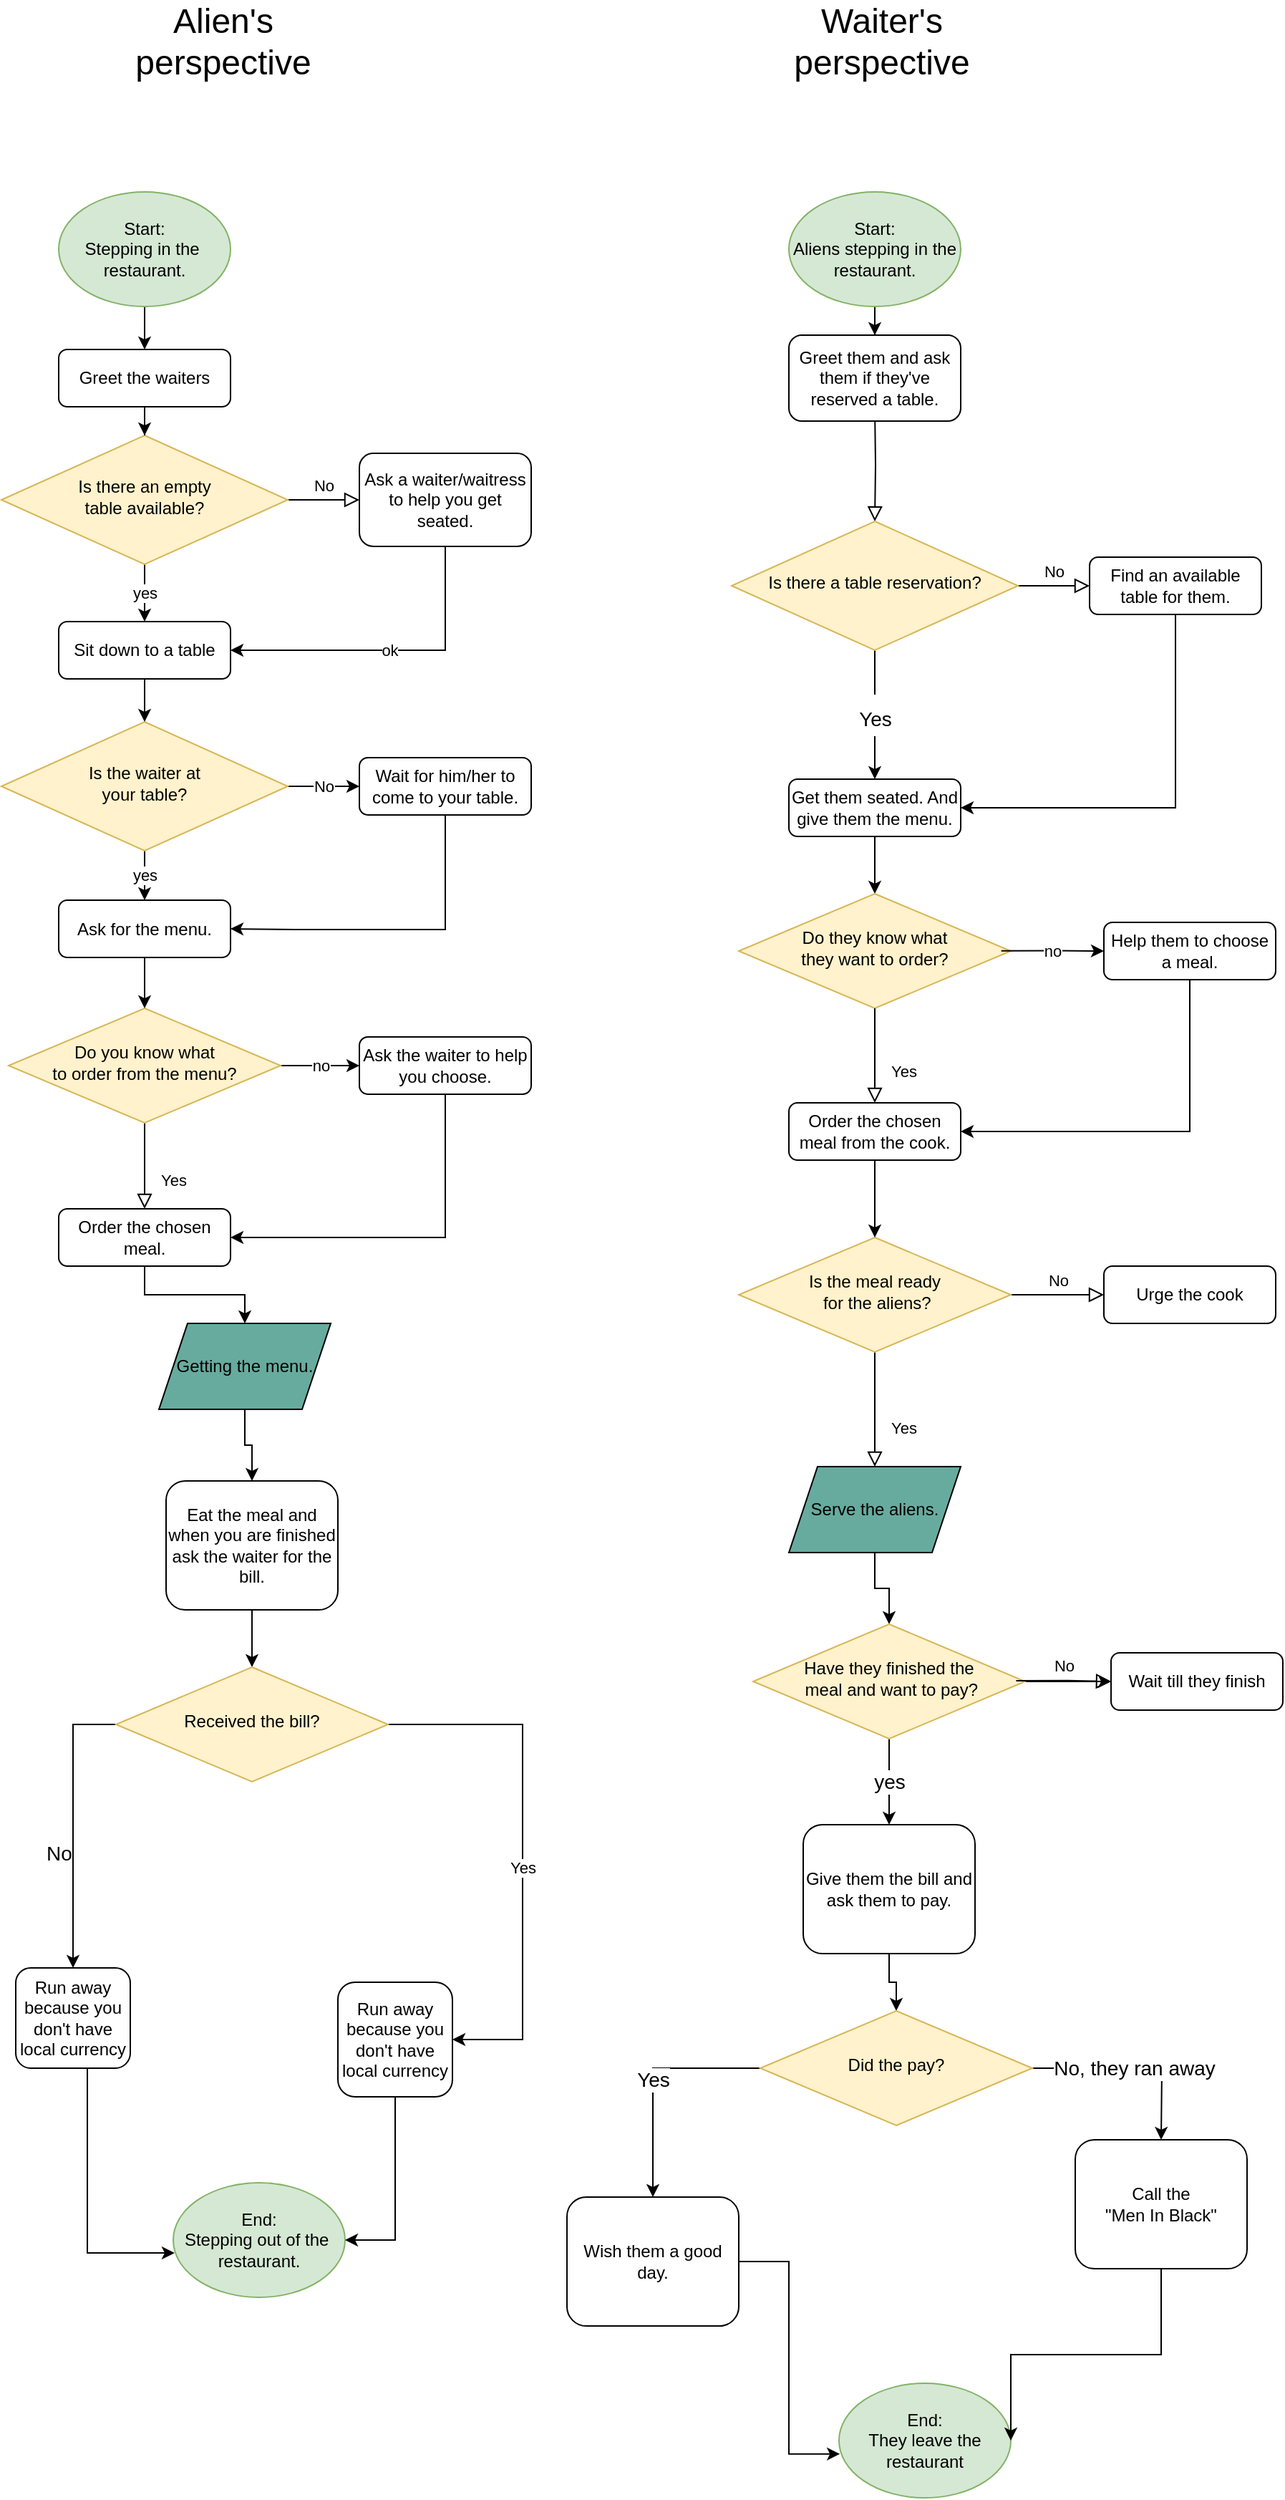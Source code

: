 <mxfile version="15.5.2" type="github">
  <diagram id="C5RBs43oDa-KdzZeNtuy" name="Page-1">
    <mxGraphModel dx="1038" dy="2885" grid="1" gridSize="10" guides="1" tooltips="1" connect="1" arrows="1" fold="1" page="1" pageScale="1" pageWidth="827" pageHeight="1169" math="0" shadow="0">
      <root>
        <mxCell id="WIyWlLk6GJQsqaUBKTNV-0" />
        <mxCell id="WIyWlLk6GJQsqaUBKTNV-1" parent="WIyWlLk6GJQsqaUBKTNV-0" />
        <mxCell id="WIyWlLk6GJQsqaUBKTNV-5" value="No" style="edgeStyle=orthogonalEdgeStyle;rounded=0;html=1;jettySize=auto;orthogonalLoop=1;fontSize=11;endArrow=block;endFill=0;endSize=8;strokeWidth=1;shadow=0;labelBackgroundColor=none;" parent="WIyWlLk6GJQsqaUBKTNV-1" source="WIyWlLk6GJQsqaUBKTNV-6" target="WIyWlLk6GJQsqaUBKTNV-7" edge="1">
          <mxGeometry y="10" relative="1" as="geometry">
            <mxPoint as="offset" />
          </mxGeometry>
        </mxCell>
        <mxCell id="dIexNZIgWlCwj1Lqrp9l-28" value="yes" style="edgeStyle=orthogonalEdgeStyle;rounded=0;orthogonalLoop=1;jettySize=auto;html=1;" edge="1" parent="WIyWlLk6GJQsqaUBKTNV-1" source="WIyWlLk6GJQsqaUBKTNV-6" target="dIexNZIgWlCwj1Lqrp9l-26">
          <mxGeometry relative="1" as="geometry" />
        </mxCell>
        <mxCell id="WIyWlLk6GJQsqaUBKTNV-6" value="Is there an empty&lt;br&gt;table available?" style="rhombus;whiteSpace=wrap;html=1;shadow=0;fontFamily=Helvetica;fontSize=12;align=center;strokeWidth=1;spacing=6;spacingTop=-4;fillColor=#fff2cc;strokeColor=#d6b656;" parent="WIyWlLk6GJQsqaUBKTNV-1" vertex="1">
          <mxGeometry x="10" y="-930" width="200" height="90" as="geometry" />
        </mxCell>
        <mxCell id="dIexNZIgWlCwj1Lqrp9l-35" value="ok" style="edgeStyle=orthogonalEdgeStyle;rounded=0;orthogonalLoop=1;jettySize=auto;html=1;entryX=1;entryY=0.5;entryDx=0;entryDy=0;" edge="1" parent="WIyWlLk6GJQsqaUBKTNV-1" source="WIyWlLk6GJQsqaUBKTNV-7" target="dIexNZIgWlCwj1Lqrp9l-26">
          <mxGeometry relative="1" as="geometry">
            <Array as="points">
              <mxPoint x="320" y="-780" />
            </Array>
          </mxGeometry>
        </mxCell>
        <mxCell id="WIyWlLk6GJQsqaUBKTNV-7" value="Ask a waiter/waitress to help you get seated." style="rounded=1;whiteSpace=wrap;html=1;fontSize=12;glass=0;strokeWidth=1;shadow=0;" parent="WIyWlLk6GJQsqaUBKTNV-1" vertex="1">
          <mxGeometry x="260" y="-917.5" width="120" height="65" as="geometry" />
        </mxCell>
        <mxCell id="WIyWlLk6GJQsqaUBKTNV-8" value="Yes" style="rounded=0;html=1;jettySize=auto;orthogonalLoop=1;fontSize=11;endArrow=block;endFill=0;endSize=8;strokeWidth=1;shadow=0;labelBackgroundColor=none;edgeStyle=orthogonalEdgeStyle;" parent="WIyWlLk6GJQsqaUBKTNV-1" source="WIyWlLk6GJQsqaUBKTNV-10" target="WIyWlLk6GJQsqaUBKTNV-11" edge="1">
          <mxGeometry x="0.333" y="20" relative="1" as="geometry">
            <mxPoint as="offset" />
          </mxGeometry>
        </mxCell>
        <mxCell id="dIexNZIgWlCwj1Lqrp9l-47" value="no" style="edgeStyle=orthogonalEdgeStyle;rounded=0;orthogonalLoop=1;jettySize=auto;html=1;" edge="1" parent="WIyWlLk6GJQsqaUBKTNV-1" source="WIyWlLk6GJQsqaUBKTNV-10" target="dIexNZIgWlCwj1Lqrp9l-46">
          <mxGeometry relative="1" as="geometry" />
        </mxCell>
        <mxCell id="WIyWlLk6GJQsqaUBKTNV-10" value="Do you know what&lt;br&gt;to order from the menu?" style="rhombus;whiteSpace=wrap;html=1;shadow=0;fontFamily=Helvetica;fontSize=12;align=center;strokeWidth=1;spacing=6;spacingTop=-4;fillColor=#fff2cc;strokeColor=#d6b656;" parent="WIyWlLk6GJQsqaUBKTNV-1" vertex="1">
          <mxGeometry x="15" y="-530" width="190" height="80" as="geometry" />
        </mxCell>
        <mxCell id="dIexNZIgWlCwj1Lqrp9l-49" value="" style="edgeStyle=orthogonalEdgeStyle;rounded=0;orthogonalLoop=1;jettySize=auto;html=1;" edge="1" parent="WIyWlLk6GJQsqaUBKTNV-1" source="WIyWlLk6GJQsqaUBKTNV-11" target="dIexNZIgWlCwj1Lqrp9l-25">
          <mxGeometry relative="1" as="geometry" />
        </mxCell>
        <mxCell id="WIyWlLk6GJQsqaUBKTNV-11" value="Order the chosen meal." style="rounded=1;whiteSpace=wrap;html=1;fontSize=12;glass=0;strokeWidth=1;shadow=0;" parent="WIyWlLk6GJQsqaUBKTNV-1" vertex="1">
          <mxGeometry x="50" y="-390" width="120" height="40" as="geometry" />
        </mxCell>
        <mxCell id="dIexNZIgWlCwj1Lqrp9l-31" value="" style="edgeStyle=orthogonalEdgeStyle;rounded=0;orthogonalLoop=1;jettySize=auto;html=1;" edge="1" parent="WIyWlLk6GJQsqaUBKTNV-1" source="dIexNZIgWlCwj1Lqrp9l-1" target="dIexNZIgWlCwj1Lqrp9l-30">
          <mxGeometry relative="1" as="geometry" />
        </mxCell>
        <mxCell id="dIexNZIgWlCwj1Lqrp9l-1" value="Start:&lt;br&gt;Stepping in the&amp;nbsp;&lt;br&gt;restaurant." style="ellipse;whiteSpace=wrap;html=1;fillColor=#d5e8d4;strokeColor=#82b366;" vertex="1" parent="WIyWlLk6GJQsqaUBKTNV-1">
          <mxGeometry x="50" y="-1100" width="120" height="80" as="geometry" />
        </mxCell>
        <mxCell id="dIexNZIgWlCwj1Lqrp9l-2" value="End:&lt;br&gt;Stepping out of the&amp;nbsp;&lt;br&gt;restaurant." style="ellipse;whiteSpace=wrap;html=1;fillColor=#d5e8d4;strokeColor=#82b366;" vertex="1" parent="WIyWlLk6GJQsqaUBKTNV-1">
          <mxGeometry x="130" y="290" width="120" height="80" as="geometry" />
        </mxCell>
        <mxCell id="dIexNZIgWlCwj1Lqrp9l-40" value="yes" style="edgeStyle=orthogonalEdgeStyle;rounded=0;orthogonalLoop=1;jettySize=auto;html=1;" edge="1" parent="WIyWlLk6GJQsqaUBKTNV-1" source="dIexNZIgWlCwj1Lqrp9l-5" target="dIexNZIgWlCwj1Lqrp9l-37">
          <mxGeometry relative="1" as="geometry" />
        </mxCell>
        <mxCell id="dIexNZIgWlCwj1Lqrp9l-42" value="No" style="edgeStyle=orthogonalEdgeStyle;rounded=0;orthogonalLoop=1;jettySize=auto;html=1;" edge="1" parent="WIyWlLk6GJQsqaUBKTNV-1" source="dIexNZIgWlCwj1Lqrp9l-5" target="dIexNZIgWlCwj1Lqrp9l-41">
          <mxGeometry relative="1" as="geometry" />
        </mxCell>
        <mxCell id="dIexNZIgWlCwj1Lqrp9l-5" value="Is the waiter at&lt;br&gt;your&amp;nbsp;table?" style="rhombus;whiteSpace=wrap;html=1;shadow=0;fontFamily=Helvetica;fontSize=12;align=center;strokeWidth=1;spacing=6;spacingTop=-4;fillColor=#fff2cc;strokeColor=#d6b656;" vertex="1" parent="WIyWlLk6GJQsqaUBKTNV-1">
          <mxGeometry x="10" y="-730" width="200" height="90" as="geometry" />
        </mxCell>
        <mxCell id="dIexNZIgWlCwj1Lqrp9l-7" value="" style="rounded=0;html=1;jettySize=auto;orthogonalLoop=1;fontSize=11;endArrow=block;endFill=0;endSize=8;strokeWidth=1;shadow=0;labelBackgroundColor=none;edgeStyle=orthogonalEdgeStyle;" edge="1" target="dIexNZIgWlCwj1Lqrp9l-11" parent="WIyWlLk6GJQsqaUBKTNV-1">
          <mxGeometry relative="1" as="geometry">
            <mxPoint x="620" y="-950" as="sourcePoint" />
          </mxGeometry>
        </mxCell>
        <mxCell id="dIexNZIgWlCwj1Lqrp9l-10" value="No" style="edgeStyle=orthogonalEdgeStyle;rounded=0;html=1;jettySize=auto;orthogonalLoop=1;fontSize=11;endArrow=block;endFill=0;endSize=8;strokeWidth=1;shadow=0;labelBackgroundColor=none;" edge="1" source="dIexNZIgWlCwj1Lqrp9l-11" target="dIexNZIgWlCwj1Lqrp9l-12" parent="WIyWlLk6GJQsqaUBKTNV-1">
          <mxGeometry y="10" relative="1" as="geometry">
            <mxPoint as="offset" />
          </mxGeometry>
        </mxCell>
        <mxCell id="dIexNZIgWlCwj1Lqrp9l-65" value="&lt;font style=&quot;font-size: 14px&quot;&gt;Yes&lt;/font&gt;" style="edgeStyle=orthogonalEdgeStyle;rounded=0;orthogonalLoop=1;jettySize=auto;html=1;fontSize=24;" edge="1" parent="WIyWlLk6GJQsqaUBKTNV-1" source="dIexNZIgWlCwj1Lqrp9l-11" target="dIexNZIgWlCwj1Lqrp9l-64">
          <mxGeometry relative="1" as="geometry" />
        </mxCell>
        <mxCell id="dIexNZIgWlCwj1Lqrp9l-11" value="Is there a table reservation?" style="rhombus;whiteSpace=wrap;html=1;shadow=0;fontFamily=Helvetica;fontSize=12;align=center;strokeWidth=1;spacing=6;spacingTop=-4;fillColor=#fff2cc;strokeColor=#d6b656;" vertex="1" parent="WIyWlLk6GJQsqaUBKTNV-1">
          <mxGeometry x="520" y="-870" width="200" height="90" as="geometry" />
        </mxCell>
        <mxCell id="dIexNZIgWlCwj1Lqrp9l-66" style="edgeStyle=orthogonalEdgeStyle;rounded=0;orthogonalLoop=1;jettySize=auto;html=1;entryX=1;entryY=0.5;entryDx=0;entryDy=0;fontSize=24;" edge="1" parent="WIyWlLk6GJQsqaUBKTNV-1" source="dIexNZIgWlCwj1Lqrp9l-12" target="dIexNZIgWlCwj1Lqrp9l-64">
          <mxGeometry relative="1" as="geometry">
            <Array as="points">
              <mxPoint x="830" y="-670" />
            </Array>
          </mxGeometry>
        </mxCell>
        <mxCell id="dIexNZIgWlCwj1Lqrp9l-12" value="Find an available table for them." style="rounded=1;whiteSpace=wrap;html=1;fontSize=12;glass=0;strokeWidth=1;shadow=0;" vertex="1" parent="WIyWlLk6GJQsqaUBKTNV-1">
          <mxGeometry x="770" y="-845" width="120" height="40" as="geometry" />
        </mxCell>
        <mxCell id="dIexNZIgWlCwj1Lqrp9l-13" value="Yes" style="rounded=0;html=1;jettySize=auto;orthogonalLoop=1;fontSize=11;endArrow=block;endFill=0;endSize=8;strokeWidth=1;shadow=0;labelBackgroundColor=none;edgeStyle=orthogonalEdgeStyle;" edge="1" source="dIexNZIgWlCwj1Lqrp9l-15" parent="WIyWlLk6GJQsqaUBKTNV-1">
          <mxGeometry x="0.333" y="20" relative="1" as="geometry">
            <mxPoint as="offset" />
            <mxPoint x="620" y="-210" as="targetPoint" />
          </mxGeometry>
        </mxCell>
        <mxCell id="dIexNZIgWlCwj1Lqrp9l-14" value="No" style="edgeStyle=orthogonalEdgeStyle;rounded=0;html=1;jettySize=auto;orthogonalLoop=1;fontSize=11;endArrow=block;endFill=0;endSize=8;strokeWidth=1;shadow=0;labelBackgroundColor=none;entryX=0;entryY=0.5;entryDx=0;entryDy=0;" edge="1" source="dIexNZIgWlCwj1Lqrp9l-15" target="dIexNZIgWlCwj1Lqrp9l-17" parent="WIyWlLk6GJQsqaUBKTNV-1">
          <mxGeometry y="10" relative="1" as="geometry">
            <mxPoint as="offset" />
            <mxPoint x="770" y="-230" as="targetPoint" />
          </mxGeometry>
        </mxCell>
        <mxCell id="dIexNZIgWlCwj1Lqrp9l-15" value="Is the meal ready&lt;br&gt;&amp;nbsp;for the aliens?" style="rhombus;whiteSpace=wrap;html=1;shadow=0;fontFamily=Helvetica;fontSize=12;align=center;strokeWidth=1;spacing=6;spacingTop=-4;fillColor=#fff2cc;strokeColor=#d6b656;" vertex="1" parent="WIyWlLk6GJQsqaUBKTNV-1">
          <mxGeometry x="525" y="-370" width="190" height="80" as="geometry" />
        </mxCell>
        <mxCell id="dIexNZIgWlCwj1Lqrp9l-17" value="Urge the cook" style="rounded=1;whiteSpace=wrap;html=1;fontSize=12;glass=0;strokeWidth=1;shadow=0;" vertex="1" parent="WIyWlLk6GJQsqaUBKTNV-1">
          <mxGeometry x="780" y="-350" width="120" height="40" as="geometry" />
        </mxCell>
        <mxCell id="dIexNZIgWlCwj1Lqrp9l-60" value="" style="edgeStyle=orthogonalEdgeStyle;rounded=0;orthogonalLoop=1;jettySize=auto;html=1;" edge="1" parent="WIyWlLk6GJQsqaUBKTNV-1" source="dIexNZIgWlCwj1Lqrp9l-21" target="dIexNZIgWlCwj1Lqrp9l-59">
          <mxGeometry relative="1" as="geometry" />
        </mxCell>
        <mxCell id="dIexNZIgWlCwj1Lqrp9l-21" value="Start:&lt;br&gt;Aliens stepping in the restaurant." style="ellipse;whiteSpace=wrap;html=1;fillColor=#d5e8d4;strokeColor=#82b366;" vertex="1" parent="WIyWlLk6GJQsqaUBKTNV-1">
          <mxGeometry x="560" y="-1100" width="120" height="80" as="geometry" />
        </mxCell>
        <mxCell id="dIexNZIgWlCwj1Lqrp9l-52" value="" style="edgeStyle=orthogonalEdgeStyle;rounded=0;orthogonalLoop=1;jettySize=auto;html=1;" edge="1" parent="WIyWlLk6GJQsqaUBKTNV-1" source="dIexNZIgWlCwj1Lqrp9l-25" target="dIexNZIgWlCwj1Lqrp9l-51">
          <mxGeometry relative="1" as="geometry" />
        </mxCell>
        <mxCell id="dIexNZIgWlCwj1Lqrp9l-25" value="&lt;span&gt;Getting the menu.&lt;/span&gt;" style="shape=parallelogram;perimeter=parallelogramPerimeter;whiteSpace=wrap;html=1;fixedSize=1;fillColor=#67AB9F;" vertex="1" parent="WIyWlLk6GJQsqaUBKTNV-1">
          <mxGeometry x="120" y="-310" width="120" height="60" as="geometry" />
        </mxCell>
        <mxCell id="dIexNZIgWlCwj1Lqrp9l-36" value="" style="edgeStyle=orthogonalEdgeStyle;rounded=0;orthogonalLoop=1;jettySize=auto;html=1;" edge="1" parent="WIyWlLk6GJQsqaUBKTNV-1" source="dIexNZIgWlCwj1Lqrp9l-26" target="dIexNZIgWlCwj1Lqrp9l-5">
          <mxGeometry relative="1" as="geometry" />
        </mxCell>
        <mxCell id="dIexNZIgWlCwj1Lqrp9l-26" value="Sit down to a table" style="rounded=1;whiteSpace=wrap;html=1;fontSize=12;glass=0;strokeWidth=1;shadow=0;" vertex="1" parent="WIyWlLk6GJQsqaUBKTNV-1">
          <mxGeometry x="50" y="-800" width="120" height="40" as="geometry" />
        </mxCell>
        <mxCell id="dIexNZIgWlCwj1Lqrp9l-32" value="" style="edgeStyle=orthogonalEdgeStyle;rounded=0;orthogonalLoop=1;jettySize=auto;html=1;" edge="1" parent="WIyWlLk6GJQsqaUBKTNV-1" source="dIexNZIgWlCwj1Lqrp9l-30" target="WIyWlLk6GJQsqaUBKTNV-6">
          <mxGeometry relative="1" as="geometry" />
        </mxCell>
        <mxCell id="dIexNZIgWlCwj1Lqrp9l-30" value="Greet the waiters" style="rounded=1;whiteSpace=wrap;html=1;fontSize=12;glass=0;strokeWidth=1;shadow=0;" vertex="1" parent="WIyWlLk6GJQsqaUBKTNV-1">
          <mxGeometry x="50" y="-990" width="120" height="40" as="geometry" />
        </mxCell>
        <mxCell id="dIexNZIgWlCwj1Lqrp9l-45" value="" style="edgeStyle=orthogonalEdgeStyle;rounded=0;orthogonalLoop=1;jettySize=auto;html=1;" edge="1" parent="WIyWlLk6GJQsqaUBKTNV-1" source="dIexNZIgWlCwj1Lqrp9l-37" target="WIyWlLk6GJQsqaUBKTNV-10">
          <mxGeometry relative="1" as="geometry" />
        </mxCell>
        <mxCell id="dIexNZIgWlCwj1Lqrp9l-37" value="Ask for the menu." style="rounded=1;whiteSpace=wrap;html=1;fontSize=12;glass=0;strokeWidth=1;shadow=0;" vertex="1" parent="WIyWlLk6GJQsqaUBKTNV-1">
          <mxGeometry x="50" y="-605.5" width="120" height="40" as="geometry" />
        </mxCell>
        <mxCell id="dIexNZIgWlCwj1Lqrp9l-44" style="edgeStyle=orthogonalEdgeStyle;rounded=0;orthogonalLoop=1;jettySize=auto;html=1;entryX=1;entryY=0.5;entryDx=0;entryDy=0;" edge="1" parent="WIyWlLk6GJQsqaUBKTNV-1" source="dIexNZIgWlCwj1Lqrp9l-41" target="dIexNZIgWlCwj1Lqrp9l-37">
          <mxGeometry relative="1" as="geometry">
            <Array as="points">
              <mxPoint x="320" y="-585" />
              <mxPoint x="215" y="-585" />
            </Array>
          </mxGeometry>
        </mxCell>
        <mxCell id="dIexNZIgWlCwj1Lqrp9l-41" value="Wait for him/her to come to your table." style="rounded=1;whiteSpace=wrap;html=1;fontSize=12;glass=0;strokeWidth=1;shadow=0;" vertex="1" parent="WIyWlLk6GJQsqaUBKTNV-1">
          <mxGeometry x="260" y="-705" width="120" height="40" as="geometry" />
        </mxCell>
        <mxCell id="dIexNZIgWlCwj1Lqrp9l-48" style="edgeStyle=orthogonalEdgeStyle;rounded=0;orthogonalLoop=1;jettySize=auto;html=1;entryX=1;entryY=0.5;entryDx=0;entryDy=0;" edge="1" parent="WIyWlLk6GJQsqaUBKTNV-1" source="dIexNZIgWlCwj1Lqrp9l-46" target="WIyWlLk6GJQsqaUBKTNV-11">
          <mxGeometry relative="1" as="geometry">
            <Array as="points">
              <mxPoint x="320" y="-370" />
            </Array>
          </mxGeometry>
        </mxCell>
        <mxCell id="dIexNZIgWlCwj1Lqrp9l-46" value="Ask the waiter to help you choose." style="rounded=1;whiteSpace=wrap;html=1;fontSize=12;glass=0;strokeWidth=1;shadow=0;" vertex="1" parent="WIyWlLk6GJQsqaUBKTNV-1">
          <mxGeometry x="260" y="-510" width="120" height="40" as="geometry" />
        </mxCell>
        <mxCell id="dIexNZIgWlCwj1Lqrp9l-54" value="" style="edgeStyle=orthogonalEdgeStyle;rounded=0;orthogonalLoop=1;jettySize=auto;html=1;" edge="1" parent="WIyWlLk6GJQsqaUBKTNV-1" source="dIexNZIgWlCwj1Lqrp9l-51" target="dIexNZIgWlCwj1Lqrp9l-53">
          <mxGeometry relative="1" as="geometry" />
        </mxCell>
        <mxCell id="dIexNZIgWlCwj1Lqrp9l-51" value="Eat the meal and when you are finished ask the waiter for the bill." style="rounded=1;whiteSpace=wrap;html=1;fontSize=12;glass=0;strokeWidth=1;shadow=0;" vertex="1" parent="WIyWlLk6GJQsqaUBKTNV-1">
          <mxGeometry x="125" y="-200" width="120" height="90" as="geometry" />
        </mxCell>
        <mxCell id="dIexNZIgWlCwj1Lqrp9l-56" value="Yes" style="edgeStyle=orthogonalEdgeStyle;rounded=0;orthogonalLoop=1;jettySize=auto;html=1;entryX=1;entryY=0.5;entryDx=0;entryDy=0;" edge="1" parent="WIyWlLk6GJQsqaUBKTNV-1" source="dIexNZIgWlCwj1Lqrp9l-53" target="dIexNZIgWlCwj1Lqrp9l-101">
          <mxGeometry x="0.069" relative="1" as="geometry">
            <mxPoint x="350" y="40" as="targetPoint" />
            <Array as="points">
              <mxPoint x="374" y="-30" />
              <mxPoint x="374" y="190" />
            </Array>
            <mxPoint as="offset" />
          </mxGeometry>
        </mxCell>
        <mxCell id="dIexNZIgWlCwj1Lqrp9l-57" value="" style="edgeStyle=orthogonalEdgeStyle;rounded=0;orthogonalLoop=1;jettySize=auto;html=1;entryX=0.5;entryY=0;entryDx=0;entryDy=0;" edge="1" parent="WIyWlLk6GJQsqaUBKTNV-1" source="dIexNZIgWlCwj1Lqrp9l-53" target="dIexNZIgWlCwj1Lqrp9l-99">
          <mxGeometry x="-0.2" relative="1" as="geometry">
            <mxPoint x="60" y="90" as="targetPoint" />
            <Array as="points">
              <mxPoint x="60" y="-30" />
            </Array>
            <mxPoint as="offset" />
          </mxGeometry>
        </mxCell>
        <mxCell id="dIexNZIgWlCwj1Lqrp9l-98" value="No" style="edgeLabel;html=1;align=center;verticalAlign=middle;resizable=0;points=[];fontSize=14;" vertex="1" connectable="0" parent="dIexNZIgWlCwj1Lqrp9l-57">
          <mxGeometry x="-0.531" y="-2" relative="1" as="geometry">
            <mxPoint x="-8" y="73" as="offset" />
          </mxGeometry>
        </mxCell>
        <mxCell id="dIexNZIgWlCwj1Lqrp9l-53" value="Received the bill?" style="rhombus;whiteSpace=wrap;html=1;shadow=0;fontFamily=Helvetica;fontSize=12;align=center;strokeWidth=1;spacing=6;spacingTop=-4;fillColor=#fff2cc;strokeColor=#d6b656;" vertex="1" parent="WIyWlLk6GJQsqaUBKTNV-1">
          <mxGeometry x="90" y="-70" width="190" height="80" as="geometry" />
        </mxCell>
        <mxCell id="dIexNZIgWlCwj1Lqrp9l-78" value="" style="edgeStyle=orthogonalEdgeStyle;rounded=0;orthogonalLoop=1;jettySize=auto;html=1;fontSize=14;" edge="1" parent="WIyWlLk6GJQsqaUBKTNV-1" source="dIexNZIgWlCwj1Lqrp9l-58" target="dIexNZIgWlCwj1Lqrp9l-77">
          <mxGeometry relative="1" as="geometry" />
        </mxCell>
        <mxCell id="dIexNZIgWlCwj1Lqrp9l-58" value="&lt;span&gt;Serve the aliens.&lt;br&gt;&lt;/span&gt;" style="shape=parallelogram;perimeter=parallelogramPerimeter;whiteSpace=wrap;html=1;fixedSize=1;fillColor=#67AB9F;" vertex="1" parent="WIyWlLk6GJQsqaUBKTNV-1">
          <mxGeometry x="560" y="-210" width="120" height="60" as="geometry" />
        </mxCell>
        <mxCell id="dIexNZIgWlCwj1Lqrp9l-63" style="edgeStyle=orthogonalEdgeStyle;rounded=0;orthogonalLoop=1;jettySize=auto;html=1;exitX=0.5;exitY=1;exitDx=0;exitDy=0;fontSize=24;" edge="1" parent="WIyWlLk6GJQsqaUBKTNV-1" source="dIexNZIgWlCwj1Lqrp9l-59">
          <mxGeometry relative="1" as="geometry">
            <mxPoint x="620" y="-940" as="targetPoint" />
          </mxGeometry>
        </mxCell>
        <mxCell id="dIexNZIgWlCwj1Lqrp9l-59" value="Greet them and ask them if they&#39;ve reserved a table." style="rounded=1;whiteSpace=wrap;html=1;fontSize=12;glass=0;strokeWidth=1;shadow=0;" vertex="1" parent="WIyWlLk6GJQsqaUBKTNV-1">
          <mxGeometry x="560" y="-1000" width="120" height="60" as="geometry" />
        </mxCell>
        <mxCell id="dIexNZIgWlCwj1Lqrp9l-61" value="&lt;font style=&quot;font-size: 24px&quot;&gt;Alien&#39;s perspective&lt;/font&gt;" style="text;html=1;strokeColor=none;fillColor=none;align=center;verticalAlign=middle;whiteSpace=wrap;rounded=0;" vertex="1" parent="WIyWlLk6GJQsqaUBKTNV-1">
          <mxGeometry x="100" y="-1220" width="130" height="30" as="geometry" />
        </mxCell>
        <mxCell id="dIexNZIgWlCwj1Lqrp9l-62" value="&lt;font style=&quot;font-size: 24px&quot;&gt;Waiter&#39;s&lt;br&gt;perspective&lt;/font&gt;" style="text;html=1;strokeColor=none;fillColor=none;align=center;verticalAlign=middle;whiteSpace=wrap;rounded=0;" vertex="1" parent="WIyWlLk6GJQsqaUBKTNV-1">
          <mxGeometry x="560" y="-1220" width="130" height="30" as="geometry" />
        </mxCell>
        <mxCell id="dIexNZIgWlCwj1Lqrp9l-73" value="" style="edgeStyle=orthogonalEdgeStyle;rounded=0;orthogonalLoop=1;jettySize=auto;html=1;fontSize=14;" edge="1" parent="WIyWlLk6GJQsqaUBKTNV-1" source="dIexNZIgWlCwj1Lqrp9l-64" target="dIexNZIgWlCwj1Lqrp9l-67">
          <mxGeometry relative="1" as="geometry" />
        </mxCell>
        <mxCell id="dIexNZIgWlCwj1Lqrp9l-64" value="Get them seated. And give them the menu." style="rounded=1;whiteSpace=wrap;html=1;fontSize=12;glass=0;strokeWidth=1;shadow=0;" vertex="1" parent="WIyWlLk6GJQsqaUBKTNV-1">
          <mxGeometry x="560" y="-690" width="120" height="40" as="geometry" />
        </mxCell>
        <mxCell id="dIexNZIgWlCwj1Lqrp9l-67" value="Do they know what&lt;br&gt;they want to order?" style="rhombus;whiteSpace=wrap;html=1;shadow=0;fontFamily=Helvetica;fontSize=12;align=center;strokeWidth=1;spacing=6;spacingTop=-4;fillColor=#fff2cc;strokeColor=#d6b656;" vertex="1" parent="WIyWlLk6GJQsqaUBKTNV-1">
          <mxGeometry x="525" y="-610" width="190" height="80" as="geometry" />
        </mxCell>
        <mxCell id="dIexNZIgWlCwj1Lqrp9l-68" value="Yes" style="rounded=0;html=1;jettySize=auto;orthogonalLoop=1;fontSize=11;endArrow=block;endFill=0;endSize=8;strokeWidth=1;shadow=0;labelBackgroundColor=none;edgeStyle=orthogonalEdgeStyle;exitX=0.5;exitY=1;exitDx=0;exitDy=0;" edge="1" parent="WIyWlLk6GJQsqaUBKTNV-1" target="dIexNZIgWlCwj1Lqrp9l-70" source="dIexNZIgWlCwj1Lqrp9l-67">
          <mxGeometry x="0.333" y="20" relative="1" as="geometry">
            <mxPoint as="offset" />
            <mxPoint x="630" y="-524" as="sourcePoint" />
          </mxGeometry>
        </mxCell>
        <mxCell id="dIexNZIgWlCwj1Lqrp9l-69" value="no" style="edgeStyle=orthogonalEdgeStyle;rounded=0;orthogonalLoop=1;jettySize=auto;html=1;exitX=0.965;exitY=0.498;exitDx=0;exitDy=0;exitPerimeter=0;" edge="1" parent="WIyWlLk6GJQsqaUBKTNV-1" target="dIexNZIgWlCwj1Lqrp9l-72" source="dIexNZIgWlCwj1Lqrp9l-67">
          <mxGeometry relative="1" as="geometry">
            <mxPoint x="725" y="-564" as="sourcePoint" />
          </mxGeometry>
        </mxCell>
        <mxCell id="dIexNZIgWlCwj1Lqrp9l-74" value="" style="edgeStyle=orthogonalEdgeStyle;rounded=0;orthogonalLoop=1;jettySize=auto;html=1;fontSize=14;" edge="1" parent="WIyWlLk6GJQsqaUBKTNV-1" source="dIexNZIgWlCwj1Lqrp9l-70" target="dIexNZIgWlCwj1Lqrp9l-15">
          <mxGeometry relative="1" as="geometry" />
        </mxCell>
        <mxCell id="dIexNZIgWlCwj1Lqrp9l-70" value="Order the chosen meal from the cook." style="rounded=1;whiteSpace=wrap;html=1;fontSize=12;glass=0;strokeWidth=1;shadow=0;" vertex="1" parent="WIyWlLk6GJQsqaUBKTNV-1">
          <mxGeometry x="560" y="-464" width="120" height="40" as="geometry" />
        </mxCell>
        <mxCell id="dIexNZIgWlCwj1Lqrp9l-71" style="edgeStyle=orthogonalEdgeStyle;rounded=0;orthogonalLoop=1;jettySize=auto;html=1;entryX=1;entryY=0.5;entryDx=0;entryDy=0;" edge="1" parent="WIyWlLk6GJQsqaUBKTNV-1" source="dIexNZIgWlCwj1Lqrp9l-72" target="dIexNZIgWlCwj1Lqrp9l-70">
          <mxGeometry relative="1" as="geometry">
            <Array as="points">
              <mxPoint x="840" y="-444" />
            </Array>
          </mxGeometry>
        </mxCell>
        <mxCell id="dIexNZIgWlCwj1Lqrp9l-72" value="Help them to choose a meal." style="rounded=1;whiteSpace=wrap;html=1;fontSize=12;glass=0;strokeWidth=1;shadow=0;" vertex="1" parent="WIyWlLk6GJQsqaUBKTNV-1">
          <mxGeometry x="780" y="-590" width="120" height="40" as="geometry" />
        </mxCell>
        <mxCell id="dIexNZIgWlCwj1Lqrp9l-81" value="" style="edgeStyle=orthogonalEdgeStyle;rounded=0;orthogonalLoop=1;jettySize=auto;html=1;fontSize=14;" edge="1" parent="WIyWlLk6GJQsqaUBKTNV-1" source="dIexNZIgWlCwj1Lqrp9l-77" target="dIexNZIgWlCwj1Lqrp9l-80">
          <mxGeometry relative="1" as="geometry" />
        </mxCell>
        <mxCell id="dIexNZIgWlCwj1Lqrp9l-83" value="yes" style="edgeStyle=orthogonalEdgeStyle;rounded=0;orthogonalLoop=1;jettySize=auto;html=1;fontSize=14;" edge="1" parent="WIyWlLk6GJQsqaUBKTNV-1" source="dIexNZIgWlCwj1Lqrp9l-77" target="dIexNZIgWlCwj1Lqrp9l-82">
          <mxGeometry relative="1" as="geometry" />
        </mxCell>
        <mxCell id="dIexNZIgWlCwj1Lqrp9l-77" value="Have they finished the&lt;br&gt;&amp;nbsp;meal and want to pay?" style="rhombus;whiteSpace=wrap;html=1;shadow=0;fontFamily=Helvetica;fontSize=12;align=center;strokeWidth=1;spacing=6;spacingTop=-4;fillColor=#fff2cc;strokeColor=#d6b656;" vertex="1" parent="WIyWlLk6GJQsqaUBKTNV-1">
          <mxGeometry x="535" y="-100" width="190" height="80" as="geometry" />
        </mxCell>
        <mxCell id="dIexNZIgWlCwj1Lqrp9l-79" value="No" style="edgeStyle=orthogonalEdgeStyle;rounded=0;html=1;jettySize=auto;orthogonalLoop=1;fontSize=11;endArrow=block;endFill=0;endSize=8;strokeWidth=1;shadow=0;labelBackgroundColor=none;entryX=0;entryY=0.5;entryDx=0;entryDy=0;exitX=0.967;exitY=0.493;exitDx=0;exitDy=0;exitPerimeter=0;" edge="1" parent="WIyWlLk6GJQsqaUBKTNV-1" target="dIexNZIgWlCwj1Lqrp9l-80" source="dIexNZIgWlCwj1Lqrp9l-77">
          <mxGeometry y="10" relative="1" as="geometry">
            <mxPoint as="offset" />
            <mxPoint x="720" y="-60" as="sourcePoint" />
            <mxPoint x="775" y="40" as="targetPoint" />
          </mxGeometry>
        </mxCell>
        <mxCell id="dIexNZIgWlCwj1Lqrp9l-80" value="Wait till they finish" style="rounded=1;whiteSpace=wrap;html=1;fontSize=12;glass=0;strokeWidth=1;shadow=0;" vertex="1" parent="WIyWlLk6GJQsqaUBKTNV-1">
          <mxGeometry x="785" y="-80" width="120" height="40" as="geometry" />
        </mxCell>
        <mxCell id="dIexNZIgWlCwj1Lqrp9l-88" value="" style="edgeStyle=orthogonalEdgeStyle;rounded=0;orthogonalLoop=1;jettySize=auto;html=1;fontSize=14;" edge="1" parent="WIyWlLk6GJQsqaUBKTNV-1" source="dIexNZIgWlCwj1Lqrp9l-82" target="dIexNZIgWlCwj1Lqrp9l-87">
          <mxGeometry relative="1" as="geometry" />
        </mxCell>
        <mxCell id="dIexNZIgWlCwj1Lqrp9l-82" value="Give them the bill and ask them to pay." style="rounded=1;whiteSpace=wrap;html=1;fontSize=12;glass=0;strokeWidth=1;shadow=0;" vertex="1" parent="WIyWlLk6GJQsqaUBKTNV-1">
          <mxGeometry x="570" y="40" width="120" height="90" as="geometry" />
        </mxCell>
        <mxCell id="dIexNZIgWlCwj1Lqrp9l-84" value="End:&lt;br&gt;They leave the restaurant" style="ellipse;whiteSpace=wrap;html=1;fillColor=#d5e8d4;strokeColor=#82b366;" vertex="1" parent="WIyWlLk6GJQsqaUBKTNV-1">
          <mxGeometry x="595" y="430" width="120" height="80" as="geometry" />
        </mxCell>
        <mxCell id="dIexNZIgWlCwj1Lqrp9l-91" value="No, they ran away" style="edgeStyle=orthogonalEdgeStyle;rounded=0;orthogonalLoop=1;jettySize=auto;html=1;fontSize=14;" edge="1" parent="WIyWlLk6GJQsqaUBKTNV-1" source="dIexNZIgWlCwj1Lqrp9l-87">
          <mxGeometry relative="1" as="geometry">
            <mxPoint x="820" y="260" as="targetPoint" />
          </mxGeometry>
        </mxCell>
        <mxCell id="dIexNZIgWlCwj1Lqrp9l-96" value="Yes" style="edgeStyle=orthogonalEdgeStyle;rounded=0;orthogonalLoop=1;jettySize=auto;html=1;entryX=0.5;entryY=0;entryDx=0;entryDy=0;fontSize=14;" edge="1" parent="WIyWlLk6GJQsqaUBKTNV-1" source="dIexNZIgWlCwj1Lqrp9l-87" target="dIexNZIgWlCwj1Lqrp9l-95">
          <mxGeometry relative="1" as="geometry" />
        </mxCell>
        <mxCell id="dIexNZIgWlCwj1Lqrp9l-87" value="Did the pay?" style="rhombus;whiteSpace=wrap;html=1;shadow=0;fontFamily=Helvetica;fontSize=12;align=center;strokeWidth=1;spacing=6;spacingTop=-4;fillColor=#fff2cc;strokeColor=#d6b656;" vertex="1" parent="WIyWlLk6GJQsqaUBKTNV-1">
          <mxGeometry x="540" y="170" width="190" height="80" as="geometry" />
        </mxCell>
        <mxCell id="dIexNZIgWlCwj1Lqrp9l-94" style="edgeStyle=orthogonalEdgeStyle;rounded=0;orthogonalLoop=1;jettySize=auto;html=1;entryX=1;entryY=0.5;entryDx=0;entryDy=0;fontSize=14;" edge="1" parent="WIyWlLk6GJQsqaUBKTNV-1" source="dIexNZIgWlCwj1Lqrp9l-93" target="dIexNZIgWlCwj1Lqrp9l-84">
          <mxGeometry relative="1" as="geometry">
            <Array as="points">
              <mxPoint x="820" y="410" />
            </Array>
          </mxGeometry>
        </mxCell>
        <mxCell id="dIexNZIgWlCwj1Lqrp9l-93" value="Call the&lt;br&gt;&quot;Men In Black&quot;" style="rounded=1;whiteSpace=wrap;html=1;fontSize=12;glass=0;strokeWidth=1;shadow=0;" vertex="1" parent="WIyWlLk6GJQsqaUBKTNV-1">
          <mxGeometry x="760" y="260" width="120" height="90" as="geometry" />
        </mxCell>
        <mxCell id="dIexNZIgWlCwj1Lqrp9l-97" style="edgeStyle=orthogonalEdgeStyle;rounded=0;orthogonalLoop=1;jettySize=auto;html=1;entryX=0.005;entryY=0.617;entryDx=0;entryDy=0;entryPerimeter=0;fontSize=14;" edge="1" parent="WIyWlLk6GJQsqaUBKTNV-1" source="dIexNZIgWlCwj1Lqrp9l-95" target="dIexNZIgWlCwj1Lqrp9l-84">
          <mxGeometry relative="1" as="geometry" />
        </mxCell>
        <mxCell id="dIexNZIgWlCwj1Lqrp9l-95" value="Wish them a good day." style="rounded=1;whiteSpace=wrap;html=1;fontSize=12;glass=0;strokeWidth=1;shadow=0;" vertex="1" parent="WIyWlLk6GJQsqaUBKTNV-1">
          <mxGeometry x="405" y="300" width="120" height="90" as="geometry" />
        </mxCell>
        <mxCell id="dIexNZIgWlCwj1Lqrp9l-100" style="edgeStyle=orthogonalEdgeStyle;rounded=0;orthogonalLoop=1;jettySize=auto;html=1;entryX=0.008;entryY=0.613;entryDx=0;entryDy=0;entryPerimeter=0;fontSize=14;" edge="1" parent="WIyWlLk6GJQsqaUBKTNV-1" source="dIexNZIgWlCwj1Lqrp9l-99" target="dIexNZIgWlCwj1Lqrp9l-2">
          <mxGeometry relative="1" as="geometry">
            <Array as="points">
              <mxPoint x="70" y="339" />
            </Array>
          </mxGeometry>
        </mxCell>
        <mxCell id="dIexNZIgWlCwj1Lqrp9l-99" value="Run away because you don&#39;t have local currency" style="rounded=1;whiteSpace=wrap;html=1;fontSize=12;glass=0;strokeWidth=1;shadow=0;" vertex="1" parent="WIyWlLk6GJQsqaUBKTNV-1">
          <mxGeometry x="20" y="140" width="80" height="70" as="geometry" />
        </mxCell>
        <mxCell id="dIexNZIgWlCwj1Lqrp9l-106" style="edgeStyle=orthogonalEdgeStyle;rounded=0;orthogonalLoop=1;jettySize=auto;html=1;entryX=1;entryY=0.5;entryDx=0;entryDy=0;fontSize=14;" edge="1" parent="WIyWlLk6GJQsqaUBKTNV-1" source="dIexNZIgWlCwj1Lqrp9l-101" target="dIexNZIgWlCwj1Lqrp9l-2">
          <mxGeometry relative="1" as="geometry" />
        </mxCell>
        <mxCell id="dIexNZIgWlCwj1Lqrp9l-101" value="Run away because you don&#39;t have local currency" style="rounded=1;whiteSpace=wrap;html=1;fontSize=12;glass=0;strokeWidth=1;shadow=0;" vertex="1" parent="WIyWlLk6GJQsqaUBKTNV-1">
          <mxGeometry x="245" y="150" width="80" height="80" as="geometry" />
        </mxCell>
      </root>
    </mxGraphModel>
  </diagram>
</mxfile>

